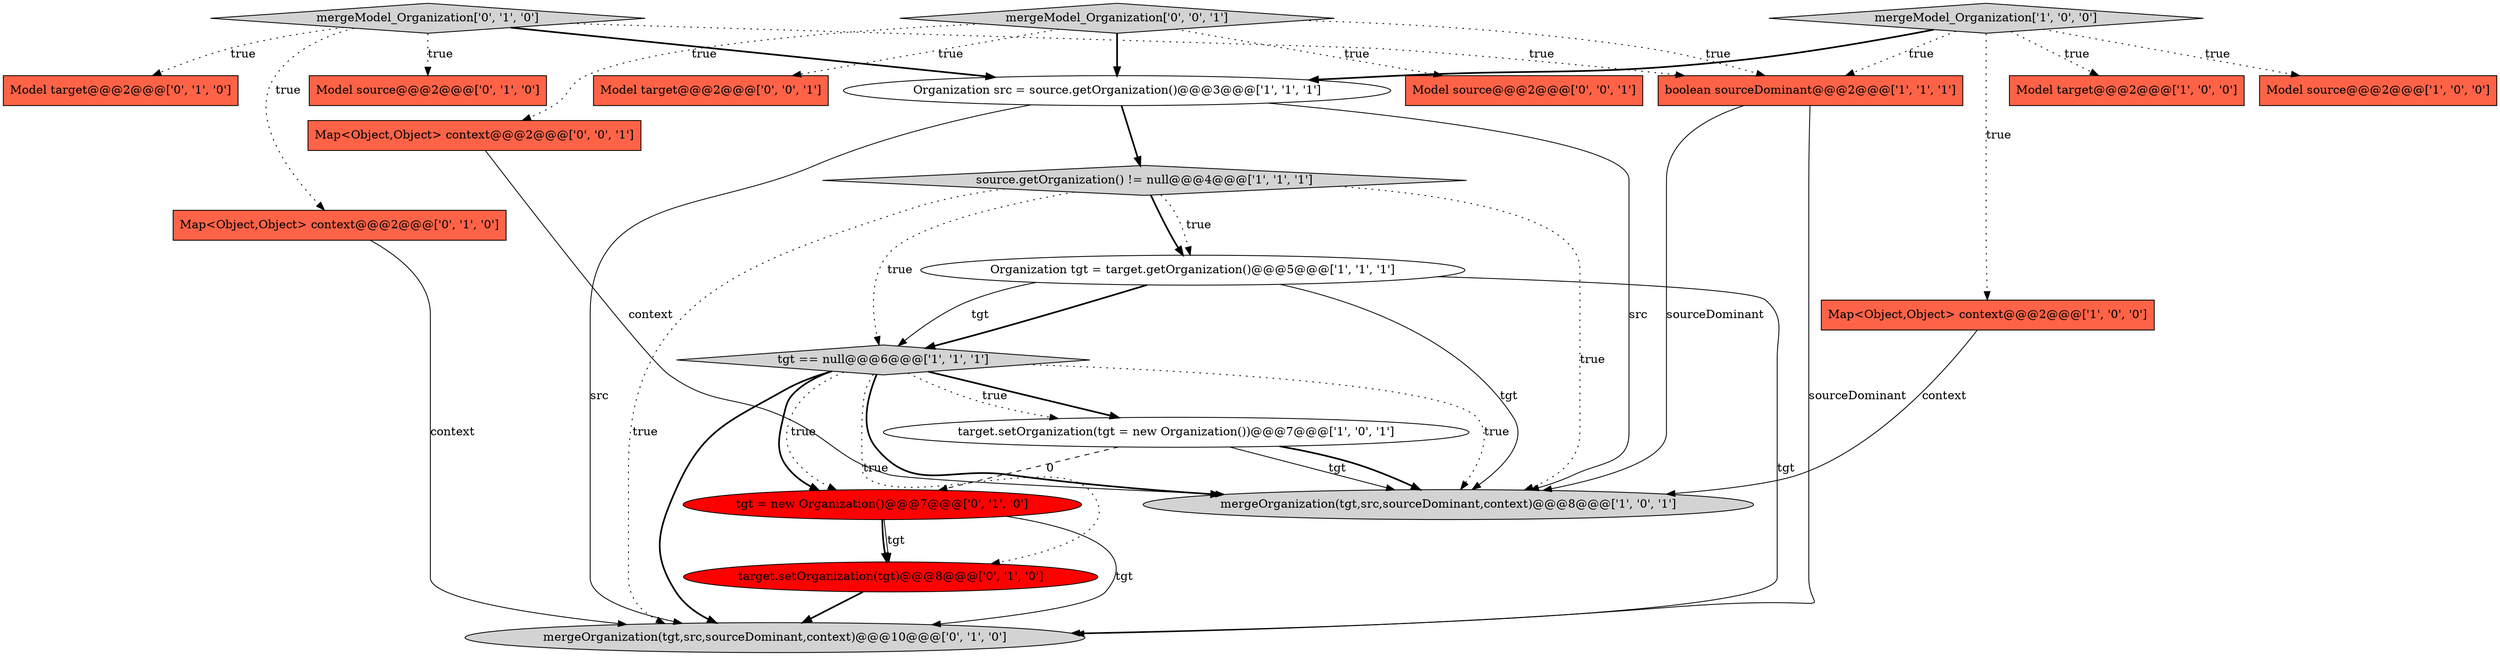 digraph {
5 [style = filled, label = "Organization tgt = target.getOrganization()@@@5@@@['1', '1', '1']", fillcolor = white, shape = ellipse image = "AAA0AAABBB1BBB"];
10 [style = filled, label = "mergeOrganization(tgt,src,sourceDominant,context)@@@8@@@['1', '0', '1']", fillcolor = lightgray, shape = ellipse image = "AAA0AAABBB1BBB"];
15 [style = filled, label = "target.setOrganization(tgt)@@@8@@@['0', '1', '0']", fillcolor = red, shape = ellipse image = "AAA1AAABBB2BBB"];
8 [style = filled, label = "tgt == null@@@6@@@['1', '1', '1']", fillcolor = lightgray, shape = diamond image = "AAA0AAABBB1BBB"];
21 [style = filled, label = "mergeModel_Organization['0', '0', '1']", fillcolor = lightgray, shape = diamond image = "AAA0AAABBB3BBB"];
16 [style = filled, label = "mergeModel_Organization['0', '1', '0']", fillcolor = lightgray, shape = diamond image = "AAA0AAABBB2BBB"];
3 [style = filled, label = "Organization src = source.getOrganization()@@@3@@@['1', '1', '1']", fillcolor = white, shape = ellipse image = "AAA0AAABBB1BBB"];
14 [style = filled, label = "Map<Object,Object> context@@@2@@@['0', '1', '0']", fillcolor = tomato, shape = box image = "AAA0AAABBB2BBB"];
0 [style = filled, label = "Model target@@@2@@@['1', '0', '0']", fillcolor = tomato, shape = box image = "AAA0AAABBB1BBB"];
17 [style = filled, label = "mergeOrganization(tgt,src,sourceDominant,context)@@@10@@@['0', '1', '0']", fillcolor = lightgray, shape = ellipse image = "AAA0AAABBB2BBB"];
13 [style = filled, label = "tgt = new Organization()@@@7@@@['0', '1', '0']", fillcolor = red, shape = ellipse image = "AAA1AAABBB2BBB"];
2 [style = filled, label = "Map<Object,Object> context@@@2@@@['1', '0', '0']", fillcolor = tomato, shape = box image = "AAA0AAABBB1BBB"];
18 [style = filled, label = "Model target@@@2@@@['0', '0', '1']", fillcolor = tomato, shape = box image = "AAA0AAABBB3BBB"];
20 [style = filled, label = "Model source@@@2@@@['0', '0', '1']", fillcolor = tomato, shape = box image = "AAA0AAABBB3BBB"];
12 [style = filled, label = "Model source@@@2@@@['0', '1', '0']", fillcolor = tomato, shape = box image = "AAA0AAABBB2BBB"];
9 [style = filled, label = "source.getOrganization() != null@@@4@@@['1', '1', '1']", fillcolor = lightgray, shape = diamond image = "AAA0AAABBB1BBB"];
11 [style = filled, label = "Model target@@@2@@@['0', '1', '0']", fillcolor = tomato, shape = box image = "AAA0AAABBB2BBB"];
6 [style = filled, label = "mergeModel_Organization['1', '0', '0']", fillcolor = lightgray, shape = diamond image = "AAA0AAABBB1BBB"];
19 [style = filled, label = "Map<Object,Object> context@@@2@@@['0', '0', '1']", fillcolor = tomato, shape = box image = "AAA0AAABBB3BBB"];
4 [style = filled, label = "Model source@@@2@@@['1', '0', '0']", fillcolor = tomato, shape = box image = "AAA0AAABBB1BBB"];
7 [style = filled, label = "boolean sourceDominant@@@2@@@['1', '1', '1']", fillcolor = tomato, shape = box image = "AAA0AAABBB1BBB"];
1 [style = filled, label = "target.setOrganization(tgt = new Organization())@@@7@@@['1', '0', '1']", fillcolor = white, shape = ellipse image = "AAA0AAABBB1BBB"];
16->3 [style = bold, label=""];
6->3 [style = bold, label=""];
5->8 [style = bold, label=""];
8->10 [style = bold, label=""];
16->12 [style = dotted, label="true"];
5->17 [style = solid, label="tgt"];
21->20 [style = dotted, label="true"];
19->10 [style = solid, label="context"];
5->10 [style = solid, label="tgt"];
21->18 [style = dotted, label="true"];
9->17 [style = dotted, label="true"];
8->15 [style = dotted, label="true"];
8->10 [style = dotted, label="true"];
13->15 [style = solid, label="tgt"];
9->8 [style = dotted, label="true"];
1->13 [style = dashed, label="0"];
3->9 [style = bold, label=""];
8->1 [style = bold, label=""];
8->17 [style = bold, label=""];
8->1 [style = dotted, label="true"];
16->7 [style = dotted, label="true"];
1->10 [style = solid, label="tgt"];
15->17 [style = bold, label=""];
6->2 [style = dotted, label="true"];
5->8 [style = solid, label="tgt"];
6->4 [style = dotted, label="true"];
7->10 [style = solid, label="sourceDominant"];
21->7 [style = dotted, label="true"];
21->19 [style = dotted, label="true"];
16->14 [style = dotted, label="true"];
6->7 [style = dotted, label="true"];
9->5 [style = bold, label=""];
14->17 [style = solid, label="context"];
8->13 [style = dotted, label="true"];
13->15 [style = bold, label=""];
6->0 [style = dotted, label="true"];
3->17 [style = solid, label="src"];
3->10 [style = solid, label="src"];
1->10 [style = bold, label=""];
7->17 [style = solid, label="sourceDominant"];
9->10 [style = dotted, label="true"];
2->10 [style = solid, label="context"];
16->11 [style = dotted, label="true"];
13->17 [style = solid, label="tgt"];
8->13 [style = bold, label=""];
21->3 [style = bold, label=""];
9->5 [style = dotted, label="true"];
}
